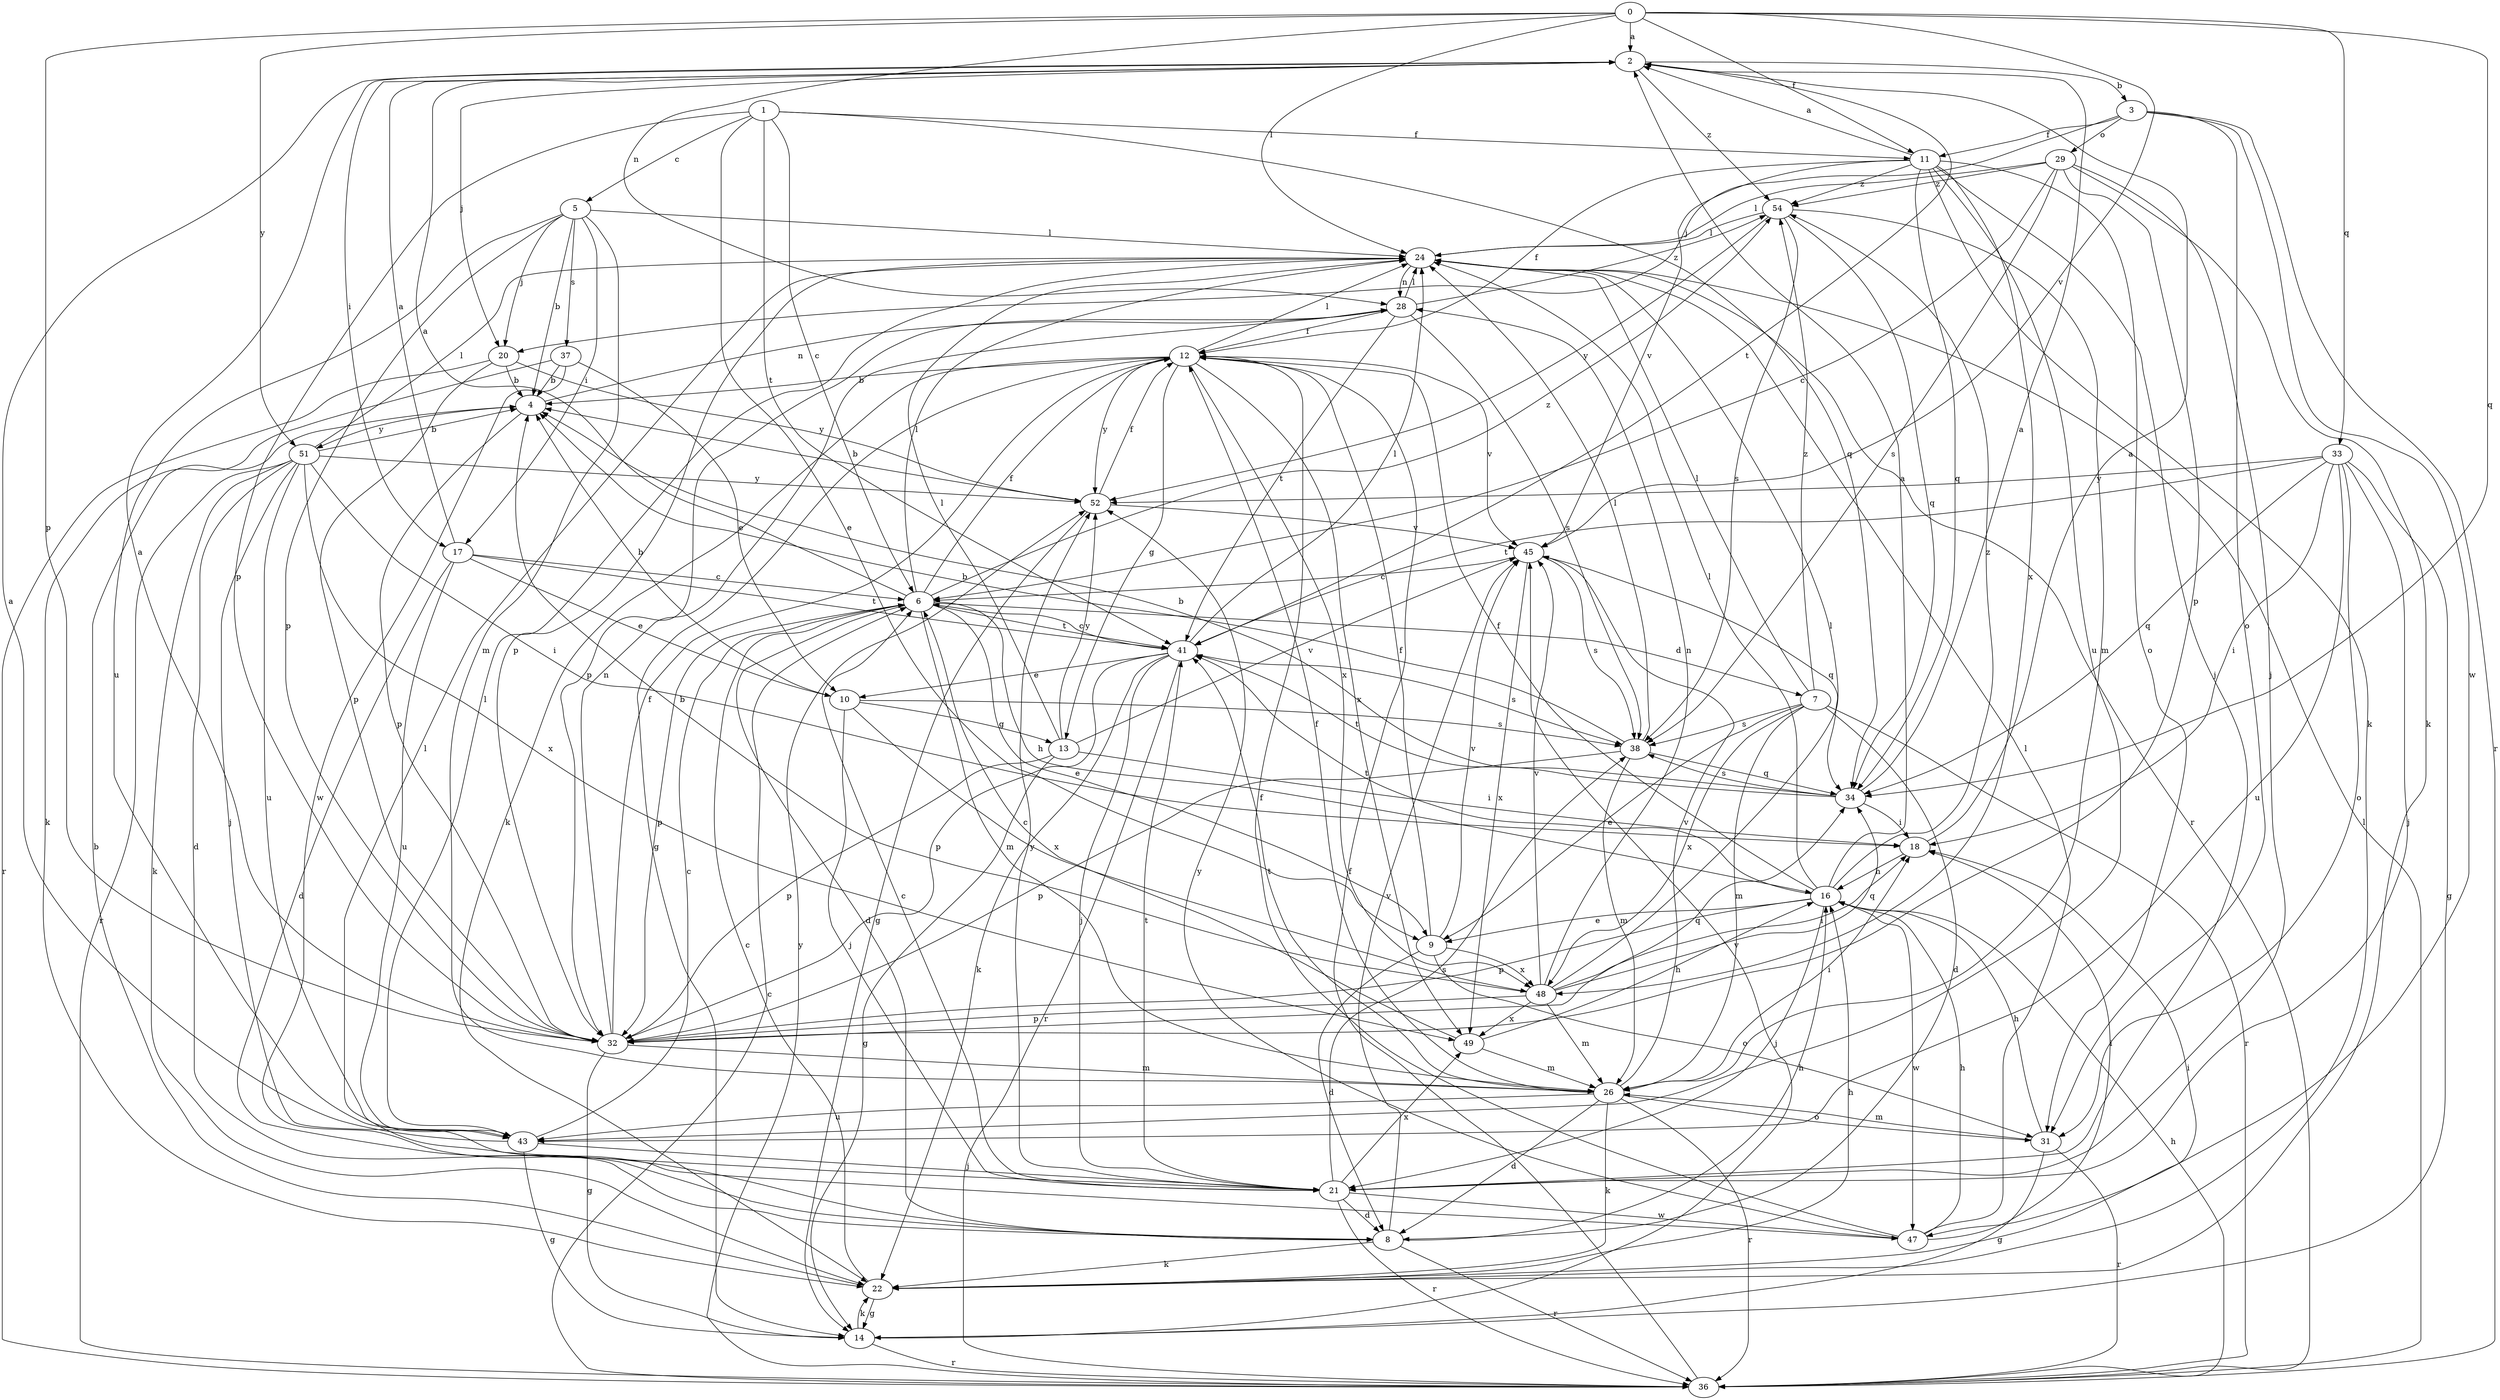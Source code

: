 strict digraph  {
0;
1;
2;
3;
4;
5;
6;
7;
8;
9;
10;
11;
12;
13;
14;
16;
17;
18;
20;
21;
22;
24;
26;
28;
29;
31;
32;
33;
34;
36;
37;
38;
41;
43;
45;
47;
48;
49;
51;
52;
54;
0 -> 2  [label=a];
0 -> 11  [label=f];
0 -> 24  [label=l];
0 -> 28  [label=n];
0 -> 32  [label=p];
0 -> 33  [label=q];
0 -> 34  [label=q];
0 -> 45  [label=v];
0 -> 51  [label=y];
1 -> 5  [label=c];
1 -> 6  [label=c];
1 -> 9  [label=e];
1 -> 11  [label=f];
1 -> 32  [label=p];
1 -> 34  [label=q];
1 -> 41  [label=t];
2 -> 3  [label=b];
2 -> 17  [label=i];
2 -> 20  [label=j];
2 -> 41  [label=t];
2 -> 54  [label=z];
3 -> 11  [label=f];
3 -> 20  [label=j];
3 -> 29  [label=o];
3 -> 31  [label=o];
3 -> 36  [label=r];
3 -> 47  [label=w];
4 -> 28  [label=n];
4 -> 32  [label=p];
4 -> 51  [label=y];
5 -> 4  [label=b];
5 -> 17  [label=i];
5 -> 20  [label=j];
5 -> 24  [label=l];
5 -> 26  [label=m];
5 -> 32  [label=p];
5 -> 37  [label=s];
5 -> 43  [label=u];
6 -> 2  [label=a];
6 -> 7  [label=d];
6 -> 8  [label=d];
6 -> 9  [label=e];
6 -> 12  [label=f];
6 -> 16  [label=h];
6 -> 24  [label=l];
6 -> 26  [label=m];
6 -> 32  [label=p];
6 -> 41  [label=t];
6 -> 54  [label=z];
7 -> 8  [label=d];
7 -> 9  [label=e];
7 -> 24  [label=l];
7 -> 26  [label=m];
7 -> 36  [label=r];
7 -> 38  [label=s];
7 -> 48  [label=x];
7 -> 54  [label=z];
8 -> 16  [label=h];
8 -> 22  [label=k];
8 -> 24  [label=l];
8 -> 36  [label=r];
8 -> 45  [label=v];
9 -> 8  [label=d];
9 -> 12  [label=f];
9 -> 31  [label=o];
9 -> 45  [label=v];
9 -> 48  [label=x];
10 -> 4  [label=b];
10 -> 13  [label=g];
10 -> 21  [label=j];
10 -> 38  [label=s];
10 -> 48  [label=x];
11 -> 2  [label=a];
11 -> 12  [label=f];
11 -> 21  [label=j];
11 -> 22  [label=k];
11 -> 31  [label=o];
11 -> 34  [label=q];
11 -> 43  [label=u];
11 -> 45  [label=v];
11 -> 48  [label=x];
11 -> 54  [label=z];
12 -> 4  [label=b];
12 -> 13  [label=g];
12 -> 14  [label=g];
12 -> 22  [label=k];
12 -> 24  [label=l];
12 -> 45  [label=v];
12 -> 48  [label=x];
12 -> 49  [label=x];
12 -> 52  [label=y];
13 -> 14  [label=g];
13 -> 18  [label=i];
13 -> 24  [label=l];
13 -> 32  [label=p];
13 -> 45  [label=v];
13 -> 52  [label=y];
14 -> 22  [label=k];
14 -> 36  [label=r];
14 -> 45  [label=v];
16 -> 2  [label=a];
16 -> 9  [label=e];
16 -> 12  [label=f];
16 -> 21  [label=j];
16 -> 24  [label=l];
16 -> 32  [label=p];
16 -> 41  [label=t];
16 -> 47  [label=w];
16 -> 54  [label=z];
17 -> 2  [label=a];
17 -> 6  [label=c];
17 -> 8  [label=d];
17 -> 10  [label=e];
17 -> 41  [label=t];
17 -> 43  [label=u];
18 -> 2  [label=a];
18 -> 16  [label=h];
20 -> 4  [label=b];
20 -> 32  [label=p];
20 -> 36  [label=r];
20 -> 52  [label=y];
21 -> 6  [label=c];
21 -> 8  [label=d];
21 -> 36  [label=r];
21 -> 38  [label=s];
21 -> 41  [label=t];
21 -> 47  [label=w];
21 -> 49  [label=x];
21 -> 52  [label=y];
22 -> 4  [label=b];
22 -> 6  [label=c];
22 -> 14  [label=g];
22 -> 16  [label=h];
22 -> 18  [label=i];
24 -> 28  [label=n];
24 -> 32  [label=p];
24 -> 36  [label=r];
26 -> 8  [label=d];
26 -> 12  [label=f];
26 -> 18  [label=i];
26 -> 22  [label=k];
26 -> 31  [label=o];
26 -> 36  [label=r];
26 -> 41  [label=t];
26 -> 43  [label=u];
26 -> 45  [label=v];
28 -> 12  [label=f];
28 -> 24  [label=l];
28 -> 32  [label=p];
28 -> 38  [label=s];
28 -> 41  [label=t];
28 -> 54  [label=z];
29 -> 6  [label=c];
29 -> 21  [label=j];
29 -> 22  [label=k];
29 -> 24  [label=l];
29 -> 32  [label=p];
29 -> 38  [label=s];
29 -> 54  [label=z];
31 -> 14  [label=g];
31 -> 16  [label=h];
31 -> 26  [label=m];
31 -> 36  [label=r];
32 -> 2  [label=a];
32 -> 12  [label=f];
32 -> 14  [label=g];
32 -> 26  [label=m];
32 -> 28  [label=n];
32 -> 34  [label=q];
33 -> 14  [label=g];
33 -> 18  [label=i];
33 -> 21  [label=j];
33 -> 31  [label=o];
33 -> 34  [label=q];
33 -> 41  [label=t];
33 -> 43  [label=u];
33 -> 52  [label=y];
34 -> 2  [label=a];
34 -> 4  [label=b];
34 -> 18  [label=i];
34 -> 38  [label=s];
34 -> 41  [label=t];
36 -> 6  [label=c];
36 -> 12  [label=f];
36 -> 16  [label=h];
36 -> 24  [label=l];
36 -> 52  [label=y];
37 -> 4  [label=b];
37 -> 10  [label=e];
37 -> 22  [label=k];
37 -> 47  [label=w];
38 -> 4  [label=b];
38 -> 24  [label=l];
38 -> 26  [label=m];
38 -> 32  [label=p];
38 -> 34  [label=q];
41 -> 6  [label=c];
41 -> 10  [label=e];
41 -> 21  [label=j];
41 -> 22  [label=k];
41 -> 24  [label=l];
41 -> 32  [label=p];
41 -> 36  [label=r];
41 -> 38  [label=s];
43 -> 2  [label=a];
43 -> 6  [label=c];
43 -> 14  [label=g];
43 -> 21  [label=j];
43 -> 24  [label=l];
45 -> 6  [label=c];
45 -> 34  [label=q];
45 -> 38  [label=s];
45 -> 49  [label=x];
47 -> 12  [label=f];
47 -> 16  [label=h];
47 -> 18  [label=i];
47 -> 24  [label=l];
47 -> 52  [label=y];
48 -> 4  [label=b];
48 -> 18  [label=i];
48 -> 24  [label=l];
48 -> 26  [label=m];
48 -> 28  [label=n];
48 -> 32  [label=p];
48 -> 34  [label=q];
48 -> 45  [label=v];
48 -> 49  [label=x];
49 -> 6  [label=c];
49 -> 16  [label=h];
49 -> 26  [label=m];
51 -> 4  [label=b];
51 -> 8  [label=d];
51 -> 18  [label=i];
51 -> 21  [label=j];
51 -> 22  [label=k];
51 -> 24  [label=l];
51 -> 36  [label=r];
51 -> 43  [label=u];
51 -> 49  [label=x];
51 -> 52  [label=y];
52 -> 4  [label=b];
52 -> 12  [label=f];
52 -> 14  [label=g];
52 -> 45  [label=v];
54 -> 24  [label=l];
54 -> 26  [label=m];
54 -> 34  [label=q];
54 -> 38  [label=s];
54 -> 52  [label=y];
}
